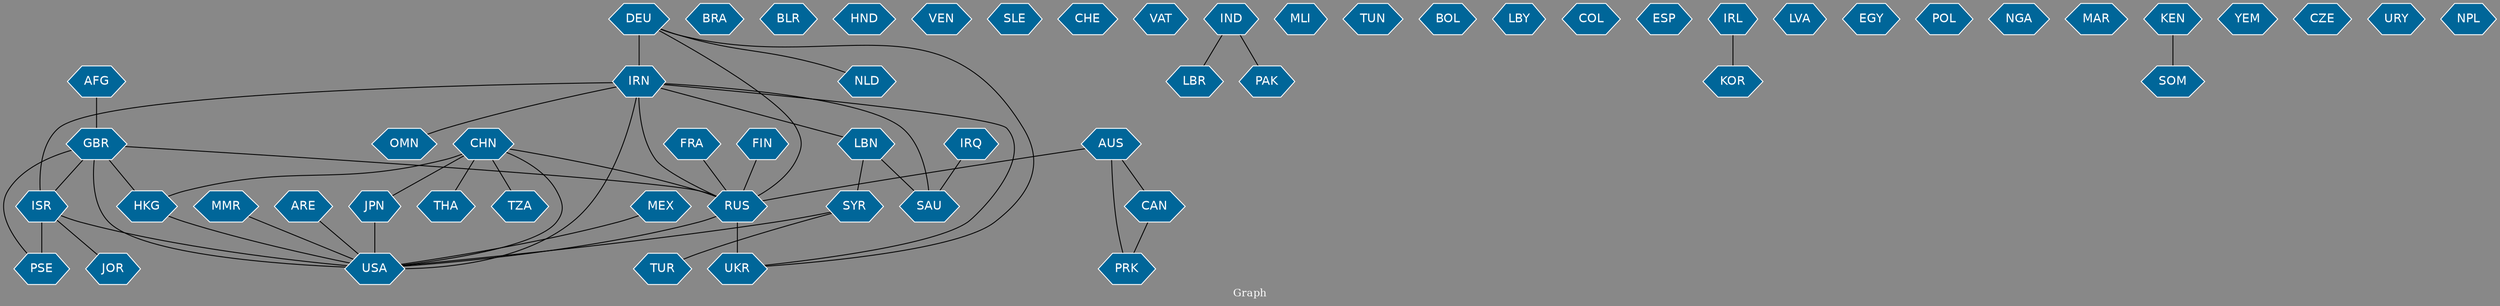 // Countries together in item graph
graph {
	graph [bgcolor="#888888" fontcolor=white fontsize=12 label="Graph" outputorder=edgesfirst overlap=prism]
	node [color=white fillcolor="#006699" fontcolor=white fontname=Helvetica shape=hexagon style=filled]
	edge [arrowhead=open color=black fontcolor=white fontname=Courier fontsize=12]
		AFG [label=AFG]
		JPN [label=JPN]
		IRN [label=IRN]
		IRQ [label=IRQ]
		BRA [label=BRA]
		ISR [label=ISR]
		PSE [label=PSE]
		FRA [label=FRA]
		MEX [label=MEX]
		USA [label=USA]
		RUS [label=RUS]
		UKR [label=UKR]
		HKG [label=HKG]
		BLR [label=BLR]
		CHN [label=CHN]
		TUR [label=TUR]
		DEU [label=DEU]
		THA [label=THA]
		GBR [label=GBR]
		SYR [label=SYR]
		LBN [label=LBN]
		HND [label=HND]
		MMR [label=MMR]
		VEN [label=VEN]
		SLE [label=SLE]
		PRK [label=PRK]
		TZA [label=TZA]
		CHE [label=CHE]
		VAT [label=VAT]
		IND [label=IND]
		NLD [label=NLD]
		LBR [label=LBR]
		MLI [label=MLI]
		TUN [label=TUN]
		BOL [label=BOL]
		LBY [label=LBY]
		COL [label=COL]
		ESP [label=ESP]
		KOR [label=KOR]
		IRL [label=IRL]
		PAK [label=PAK]
		SAU [label=SAU]
		FIN [label=FIN]
		LVA [label=LVA]
		ARE [label=ARE]
		EGY [label=EGY]
		OMN [label=OMN]
		JOR [label=JOR]
		POL [label=POL]
		NGA [label=NGA]
		MAR [label=MAR]
		KEN [label=KEN]
		YEM [label=YEM]
		CZE [label=CZE]
		SOM [label=SOM]
		AUS [label=AUS]
		CAN [label=CAN]
		URY [label=URY]
		NPL [label=NPL]
			HKG -- USA [weight=1]
			DEU -- IRN [weight=5]
			IRN -- RUS [weight=2]
			SYR -- USA [weight=1]
			CHN -- TZA [weight=1]
			CHN -- THA [weight=1]
			SYR -- TUR [weight=1]
			DEU -- RUS [weight=1]
			IND -- PAK [weight=2]
			AUS -- PRK [weight=1]
			CHN -- USA [weight=6]
			AUS -- CAN [weight=1]
			LBN -- SAU [weight=2]
			DEU -- UKR [weight=1]
			CAN -- PRK [weight=1]
			AUS -- RUS [weight=1]
			IRN -- OMN [weight=2]
			ISR -- USA [weight=2]
			ISR -- PSE [weight=14]
			GBR -- HKG [weight=1]
			ISR -- JOR [weight=1]
			AFG -- GBR [weight=5]
			GBR -- ISR [weight=2]
			JPN -- USA [weight=5]
			GBR -- USA [weight=1]
			MEX -- USA [weight=1]
			IRN -- UKR [weight=2]
			RUS -- USA [weight=4]
			CHN -- RUS [weight=1]
			CHN -- JPN [weight=7]
			LBN -- SYR [weight=3]
			RUS -- UKR [weight=19]
			MMR -- USA [weight=10]
			IRQ -- SAU [weight=3]
			FRA -- RUS [weight=5]
			IRN -- USA [weight=4]
			GBR -- PSE [weight=2]
			FIN -- RUS [weight=4]
			IRN -- SAU [weight=2]
			GBR -- RUS [weight=1]
			KEN -- SOM [weight=2]
			IRN -- ISR [weight=2]
			DEU -- NLD [weight=1]
			IND -- LBR [weight=2]
			CHN -- HKG [weight=2]
			ARE -- USA [weight=1]
			IRN -- LBN [weight=2]
			IRL -- KOR [weight=1]
}